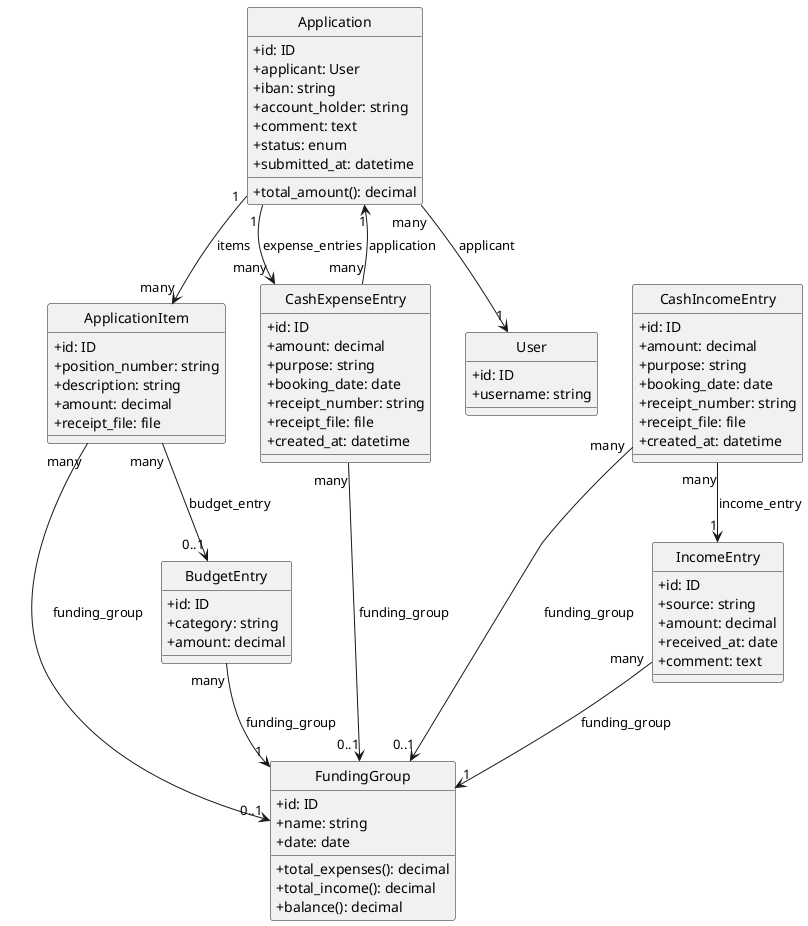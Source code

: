 @startuml

hide circle
skinparam classAttributeIconSize 0

class FundingGroup {
  +id: ID
  +name: string
  +date: date
  +total_expenses(): decimal
  +total_income(): decimal
  +balance(): decimal
}

class Application {
  +id: ID
  +applicant: User
  +iban: string
  +account_holder: string
  +comment: text
  +status: enum
  +submitted_at: datetime
  +total_amount(): decimal
}

class ApplicationItem {
  +id: ID
  +position_number: string
  +description: string
  +amount: decimal
  +receipt_file: file
}

class BudgetEntry {
  +id: ID
  +category: string
  +amount: decimal
}

class IncomeEntry {
  +id: ID
  +source: string
  +amount: decimal
  +received_at: date
  +comment: text
}

class CashExpenseEntry {
  +id: ID
  +amount: decimal
  +purpose: string
  +booking_date: date
  +receipt_number: string
  +receipt_file: file
  +created_at: datetime
}

class CashIncomeEntry {
  +id: ID
  +amount: decimal
  +purpose: string
  +booking_date: date
  +receipt_number: string
  +receipt_file: file
  +created_at: datetime
}

class User {
  +id: ID
  +username: string
}

' Beziehungen
Application "1" --> "many" ApplicationItem : items
Application "1" --> "many" CashExpenseEntry : expense_entries
Application "many" --> "1" User : applicant

ApplicationItem "many" --> "0..1" BudgetEntry : budget_entry
ApplicationItem "many" --> "0..1" FundingGroup : funding_group

BudgetEntry "many" --> "1" FundingGroup : funding_group
IncomeEntry "many" --> "1" FundingGroup : funding_group
CashIncomeEntry "many" --> "1" IncomeEntry : income_entry
CashExpenseEntry "many" --> "1" Application : application
CashExpenseEntry "many" --> "0..1" FundingGroup : funding_group
CashIncomeEntry "many" --> "0..1" FundingGroup : funding_group

@enduml
